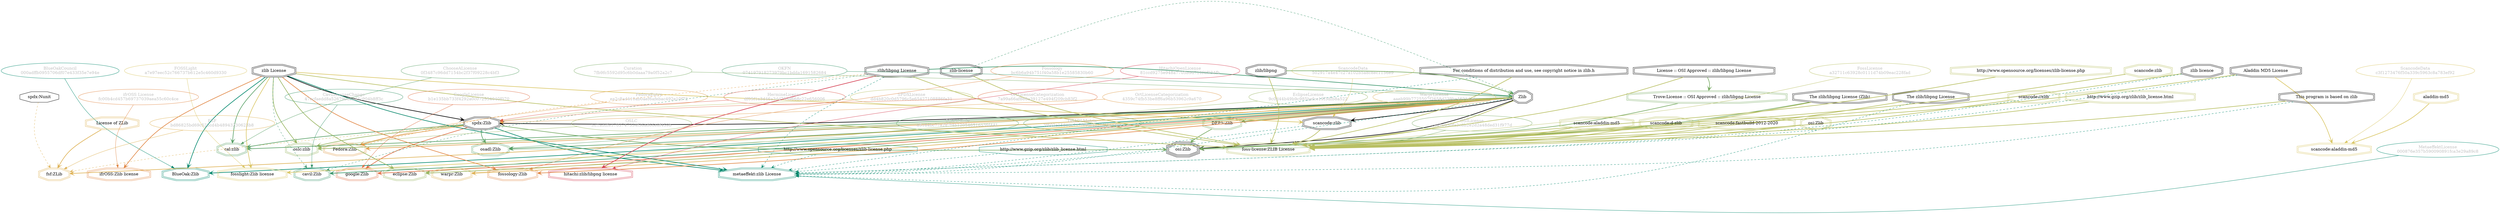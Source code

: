 strict digraph {
    node [shape=box];
    graph [splines=curved];
    3195 [label="spdx:Nunit"
         ,shape=octagon];
    4465 [label="SPDXLicense\ndd4b820c0d5796c5e65427108886fa31"
         ,fontcolor=gray
         ,color="#b8bf62"
         ,fillcolor="beige;1"
         ,shape=ellipse];
    4466 [label="spdx:Zlib"
         ,shape=doubleoctagon];
    4467 [label=Zlib
         ,shape=doubleoctagon];
    4468 [label="zlib License"
         ,shape=doubleoctagon];
    5347 [label="OSILicense\nce429030fa2c8b2e2d2a48ded31f977d"
         ,fontcolor=gray
         ,color="#78ab63"
         ,fillcolor="beige;1"
         ,shape=ellipse];
    5348 [label="osi:Zlib"
         ,shape=tripleoctagon];
    5349 [label="The zlib/libpng License (Zlib)"
         ,shape=doubleoctagon];
    5350 [label="DEP5:Zlib"
         ,color="#78ab63"
         ,shape=doubleoctagon];
    5351 [label="Trove:License :: OSI Approved :: zlib/libpng License"
         ,color="#78ab63"
         ,shape=doubleoctagon];
    5352 [label="License :: OSI Approved :: zlib/libpng License"
         ,shape=doubleoctagon];
    5617 [label="GoogleLicense\nb1e135bb733f4292a0c072554040f070"
         ,fontcolor=gray
         ,color="#e06f45"
         ,fillcolor="beige;1"
         ,shape=ellipse];
    5618 [label="google:Zlib"
         ,color="#e06f45"
         ,shape=doubleoctagon];
    8535 [label="FedoraEntry\nea2c8ad410ab0aef6afebac492e10f72"
         ,fontcolor=gray
         ,color="#e09d4b"
         ,fillcolor="beige;1"
         ,shape=ellipse];
    8536 [label="Fedora:Zlib"
         ,color="#e09d4b"
         ,shape=doubleoctagon];
    8537 [label="zlib/libpng License"
         ,shape=doubleoctagon];
    9030 [label="BlueOakCouncil\n000adffb0955706df07e433f35e7e94e"
         ,fontcolor=gray
         ,color="#00876c"
         ,fillcolor="beige;1"
         ,shape=ellipse];
    9031 [label="BlueOak:Zlib"
         ,color="#00876c"
         ,shape=doubleoctagon];
    9757 [label="OSADLRule\nd5184bc77a287f4b12054651653fd441"
         ,fontcolor=gray
         ,color="#58a066"
         ,fillcolor="beige;1"
         ,shape=ellipse];
    9758 [label="osadl:Zlib"
         ,color="#58a066"
         ,shape=doubleoctagon];
    9994 [label="OSADLMatrix\n3f602e15816c717f89af4820f686c30b"
         ,fontcolor=gray
         ,color="#58a066"
         ,fillcolor="beige;1"
         ,shape=ellipse];
    10633 [label="FSF\nbd86825bd69c523cd4b48943230623b8"
          ,fontcolor=gray
          ,color="#deb256"
          ,fillcolor="beige;1"
          ,shape=ellipse];
    10634 [label="fsf:ZLib"
          ,color="#deb256"
          ,shape=doubleoctagon];
    10635 [label="License of ZLib"
          ,color="#deb256"
          ,shape=doubleoctagon];
    11030 [label="ChooseALicense\n0f3487c96dd7154bc2f37f09228c4bf3"
          ,fontcolor=gray
          ,color="#58a066"
          ,fillcolor="beige;1"
          ,shape=ellipse];
    11031 [label="cal:zlib"
          ,color="#58a066"
          ,shape=doubleoctagon];
    11522 [label="ScancodeData\nc3f1273476f50a339c5963c8a783ef92"
          ,fontcolor=gray
          ,color="#dac767"
          ,fillcolor="beige;1"
          ,shape=ellipse];
    11523 [label="scancode:aladdin-md5"
          ,color="#dac767"
          ,shape=doubleoctagon];
    11524 [label="aladdin-md5"
          ,color="#dac767"
          ,shape=doubleoctagon];
    11525 [label="Aladdin MD5 License"
          ,shape=doubleoctagon];
    25801 [label="ScancodeData\n502917a4e47c27a102b5a8c8ec1156e9"
          ,fontcolor=gray
          ,color="#dac767"
          ,fillcolor="beige;1"
          ,shape=ellipse];
    25802 [label="scancode:zlib"
          ,shape=doubleoctagon];
    25902 [label="OSLC\nbd1addfe1703747334f36ad66e8f459b"
          ,fontcolor=gray
          ,color="#98b561"
          ,fillcolor="beige;1"
          ,shape=ellipse];
    25903 [label="oslc:zlib"
          ,color="#98b561"
          ,shape=doubleoctagon];
    26289 [label="Fossology\nbc6b6a94b751f40a58b1e25585830b60"
          ,fontcolor=gray
          ,color="#e18745"
          ,fillcolor="beige;1"
          ,shape=ellipse];
    26290 [label="fossology:Zlib"
          ,color="#e18745"
          ,shape=doubleoctagon];
    28402 [label="OKFN\n074197918273979bc1bdda1691582684"
          ,fontcolor=gray
          ,color="#379469"
          ,fillcolor="beige;1"
          ,shape=ellipse];
    28403 [label="zlib-license"
          ,shape=doubleoctagon];
    35277 [label="OrtLicenseCategorization\n7a99a66af868e39127e494f209cb83f2"
          ,fontcolor=gray
          ,color="#e06f45"
          ,fillcolor="beige;1"
          ,shape=ellipse];
    36279 [label="OrtLicenseCategorization\n4359c74fb53be8ff6a96b53962c9a670"
          ,fontcolor=gray
          ,color="#e09d4b"
          ,fillcolor="beige;1"
          ,shape=ellipse];
    38172 [label="CavilLicenseChange\n47ecfaedd8a5267908b444c904b8ff3c"
          ,fontcolor=gray
          ,color="#379469"
          ,fillcolor="beige;1"
          ,shape=ellipse];
    38173 [label="cavil:Zlib"
          ,color="#379469"
          ,shape=doubleoctagon];
    49853 [label="MetaeffektLicense\n000876e357b590090891fca3e29a89c8"
          ,fontcolor=gray
          ,color="#00876c"
          ,fillcolor="beige;1"
          ,shape=ellipse];
    49854 [label="metaeffekt:zlib License"
          ,color="#00876c"
          ,shape=doubleoctagon];
    49855 [label="zlib licence"
          ,shape=doubleoctagon];
    49856 [label="http://www.opensource.org/licenses/zlib-license.php"
          ,color="#00876c"
          ,shape=octagon];
    49858 [label="The zlib/libpng License"
          ,shape=doubleoctagon];
    49859 [label="For conditions of distribution and use, see copyright notice in zlib.h"
          ,shape=doubleoctagon];
    49860 [label="This program is based on zlib"
          ,shape=doubleoctagon];
    49861 [label="http://www.gzip.org/zlib/zlib_license.html"
          ,color="#00876c"
          ,shape=octagon];
    50084 [label="HermineLicense\ndf05f1a3d46a3dd7539668c22e656006"
          ,fontcolor=gray
          ,color="#dc574a"
          ,fillcolor="beige;1"
          ,shape=ellipse];
    50204 [label="WarprLicense\naaeb99b7725507f2658d239be4621dad"
          ,fontcolor=gray
          ,color="#deb256"
          ,fillcolor="beige;1"
          ,shape=ellipse];
    50205 [label="warpr:Zlib"
          ,color="#deb256"
          ,shape=doubleoctagon];
    50886 [label="FossLicense\na32711c63928c0111d74b09eac228fad"
          ,fontcolor=gray
          ,color="#b8bf62"
          ,fillcolor="beige;1"
          ,shape=ellipse];
    50887 [label="foss-license:ZLIB License"
          ,color="#b8bf62"
          ,shape=doubleoctagon];
    50888 [label="zlib/libpng"
          ,shape=doubleoctagon];
    50889 [label="scancode://zlib"
          ,color="#b8bf62"
          ,shape=doubleoctagon];
    50890 [label="http://www.opensource.org/licenses/zlib-license.php"
          ,color="#b8bf62"
          ,shape=doubleoctagon];
    50891 [label="http://www.gzip.org/zlib/zlib_license.html"
          ,color="#b8bf62"
          ,shape=doubleoctagon];
    50892 [label="scancode:zlib"
          ,color="#b8bf62"
          ,shape=doubleoctagon];
    50893 [label="scancode:aladdin-md5"
          ,color="#b8bf62"
          ,shape=doubleoctagon];
    50894 [label="scancode:d-zlib"
          ,color="#b8bf62"
          ,shape=doubleoctagon];
    50895 [label="scancode:fastbuild-2012-2020"
          ,color="#b8bf62"
          ,shape=doubleoctagon];
    50896 [label="osi:Zlib"
          ,color="#b8bf62"
          ,shape=doubleoctagon];
    51087 [label="FOSSLight\na7e97eec52c766737b612e5c460d9330"
          ,fontcolor=gray
          ,color="#dac767"
          ,fillcolor="beige;1"
          ,shape=ellipse];
    51088 [label="fosslight:Zlib license"
          ,color="#dac767"
          ,shape=doubleoctagon];
    51260 [label="HitachiOpenLicense\n81ccd9275e948a7705b9d710f4f934fb"
          ,fontcolor=gray
          ,color="#d43d51"
          ,fillcolor="beige;1"
          ,shape=ellipse];
    51261 [label="hitachi:zlib/libpng license"
          ,color="#d43d51"
          ,shape=doubleoctagon];
    54340 [label="EclipseLicense\n9c0d44b49b9c985befce19f3dfb8a522"
          ,fontcolor=gray
          ,color="#98b561"
          ,fillcolor="beige;1"
          ,shape=ellipse];
    54341 [label="eclipse:Zlib"
          ,color="#98b561"
          ,shape=doubleoctagon];
    54729 [label="ifrOSS License\nfc00b4cd457b69737039aea55c60c4ce"
          ,fontcolor=gray
          ,color="#e18745"
          ,fillcolor="beige;1"
          ,shape=ellipse];
    54730 [label="ifrOSS:Zlib license"
          ,color="#e18745"
          ,shape=doubleoctagon];
    56006 [label="Curation\n7fb9fc5592d95c6b0daaa79a0f52a2c7"
          ,fontcolor=gray
          ,color="#78ab63"
          ,fillcolor="beige;1"
          ,shape=ellipse];
    3195 -> 10634 [style=dashed
                  ,arrowhead=vee
                  ,weight=0.5
                  ,color="#deb256"];
    4465 -> 4466 [weight=0.5
                 ,color="#b8bf62"];
    4466 -> 5348 [style=bold
                 ,arrowhead=vee
                 ,weight=0.7
                 ,color="#78ab63"];
    4466 -> 5618 [style=bold
                 ,arrowhead=vee
                 ,weight=0.7
                 ,color="#e06f45"];
    4466 -> 8536 [style=bold
                 ,arrowhead=vee
                 ,weight=0.7
                 ,color="#e09d4b"];
    4466 -> 9758 [style=bold
                 ,arrowhead=vee
                 ,weight=0.7
                 ,color="#58a066"];
    4466 -> 10634 [style=dashed
                  ,arrowhead=vee
                  ,weight=0.5
                  ,color="#deb256"];
    4466 -> 11031 [style=bold
                  ,arrowhead=vee
                  ,weight=0.7
                  ,color="#58a066"];
    4466 -> 25903 [style=bold
                  ,arrowhead=vee
                  ,weight=0.7
                  ,color="#98b561"];
    4466 -> 49854 [style=bold
                  ,arrowhead=vee
                  ,weight=0.7
                  ,color="#00876c"];
    4467 -> 4466 [style=bold
                 ,arrowhead=vee
                 ,weight=0.7];
    4467 -> 5348 [style=bold
                 ,arrowhead=vee
                 ,weight=0.7];
    4467 -> 5350 [style=bold
                 ,arrowhead=vee
                 ,weight=0.7
                 ,color="#78ab63"];
    4467 -> 5618 [style=bold
                 ,arrowhead=vee
                 ,weight=0.7
                 ,color="#e06f45"];
    4467 -> 8536 [style=bold
                 ,arrowhead=vee
                 ,weight=0.7
                 ,color="#e09d4b"];
    4467 -> 8536 [style=bold
                 ,arrowhead=vee
                 ,weight=0.7
                 ,color="#e09d4b"];
    4467 -> 9031 [style=bold
                 ,arrowhead=vee
                 ,weight=0.7
                 ,color="#00876c"];
    4467 -> 9758 [style=bold
                 ,arrowhead=vee
                 ,weight=0.7
                 ,color="#58a066"];
    4467 -> 10634 [style=bold
                  ,arrowhead=vee
                  ,weight=0.7
                  ,color="#deb256"];
    4467 -> 11031 [style=bold
                  ,arrowhead=vee
                  ,weight=0.7
                  ,color="#58a066"];
    4467 -> 25802 [style=bold
                  ,arrowhead=vee
                  ,weight=0.7];
    4467 -> 25903 [style=bold
                  ,arrowhead=vee
                  ,weight=0.7
                  ,color="#98b561"];
    4467 -> 26290 [style=bold
                  ,arrowhead=vee
                  ,weight=0.7
                  ,color="#e18745"];
    4467 -> 38173 [style=bold
                  ,arrowhead=vee
                  ,weight=0.7
                  ,color="#379469"];
    4467 -> 38173 [style=bold
                  ,arrowhead=vee
                  ,weight=0.7
                  ,color="#379469"];
    4467 -> 49854 [style=dashed
                  ,arrowhead=vee
                  ,weight=0.5
                  ,color="#00876c"];
    4467 -> 50205 [style=bold
                  ,arrowhead=vee
                  ,weight=0.7
                  ,color="#deb256"];
    4467 -> 50887 [style=bold
                  ,arrowhead=vee
                  ,weight=0.7
                  ,color="#b8bf62"];
    4467 -> 51088 [style=bold
                  ,arrowhead=vee
                  ,weight=0.7
                  ,color="#dac767"];
    4467 -> 54341 [style=bold
                  ,arrowhead=vee
                  ,weight=0.7
                  ,color="#98b561"];
    4468 -> 4466 [style=bold
                 ,arrowhead=vee
                 ,weight=0.7];
    4468 -> 9031 [style=bold
                 ,arrowhead=vee
                 ,weight=0.7
                 ,color="#00876c"];
    4468 -> 11031 [style=bold
                  ,arrowhead=vee
                  ,weight=0.7
                  ,color="#58a066"];
    4468 -> 25802 [style=bold
                  ,arrowhead=vee
                  ,weight=0.7
                  ,color="#dac767"];
    4468 -> 25903 [style=bold
                  ,arrowhead=vee
                  ,weight=0.7
                  ,color="#98b561"];
    4468 -> 26290 [style=bold
                  ,arrowhead=vee
                  ,weight=0.7
                  ,color="#e18745"];
    4468 -> 38173 [style=dashed
                  ,arrowhead=vee
                  ,weight=0.5
                  ,color="#379469"];
    4468 -> 49854 [style=bold
                  ,arrowhead=vee
                  ,weight=0.7
                  ,color="#00876c"];
    4468 -> 50887 [style=bold
                  ,arrowhead=vee
                  ,weight=0.7
                  ,color="#b8bf62"];
    4468 -> 51088 [style=bold
                  ,arrowhead=vee
                  ,weight=0.7
                  ,color="#dac767"];
    4468 -> 54341 [style=bold
                  ,arrowhead=vee
                  ,weight=0.7
                  ,color="#98b561"];
    4468 -> 54730 [style=bold
                  ,arrowhead=vee
                  ,weight=0.7
                  ,color="#e18745"];
    4468 -> 54730 [style=bold
                  ,arrowhead=vee
                  ,weight=0.7
                  ,color="#e18745"];
    5347 -> 5348 [weight=0.5
                 ,color="#78ab63"];
    5348 -> 49854 [style=dashed
                  ,arrowhead=vee
                  ,weight=0.5
                  ,color="#00876c"];
    5349 -> 5348 [style=bold
                 ,arrowhead=vee
                 ,weight=0.7
                 ,color="#78ab63"];
    5349 -> 50887 [style=bold
                  ,arrowhead=vee
                  ,weight=0.7
                  ,color="#b8bf62"];
    5350 -> 5348 [style=bold
                 ,arrowhead=vee
                 ,weight=0.7
                 ,color="#78ab63"];
    5351 -> 5348 [style=bold
                 ,arrowhead=vee
                 ,weight=0.7
                 ,color="#78ab63"];
    5352 -> 5351 [style=bold
                 ,arrowhead=vee
                 ,weight=0.7
                 ,color="#78ab63"];
    5352 -> 50887 [style=bold
                  ,arrowhead=vee
                  ,weight=0.7
                  ,color="#b8bf62"];
    5617 -> 5618 [weight=0.5
                 ,color="#e06f45"];
    8535 -> 8536 [weight=0.5
                 ,color="#e09d4b"];
    8537 -> 4467 [style=bold
                 ,arrowhead=vee
                 ,weight=0.7
                 ,color="#379469"];
    8537 -> 8536 [style=dashed
                 ,arrowhead=vee
                 ,weight=0.5
                 ,color="#e09d4b"];
    8537 -> 38173 [style=dashed
                  ,arrowhead=vee
                  ,weight=0.5
                  ,color="#379469"];
    8537 -> 49854 [style=dashed
                  ,arrowhead=vee
                  ,weight=0.5
                  ,color="#00876c"];
    8537 -> 50887 [style=bold
                  ,arrowhead=vee
                  ,weight=0.7
                  ,color="#b8bf62"];
    8537 -> 51261 [style=bold
                  ,arrowhead=vee
                  ,weight=0.7
                  ,color="#d43d51"];
    9030 -> 9031 [weight=0.5
                 ,color="#00876c"];
    9757 -> 9758 [weight=0.5
                 ,color="#58a066"];
    9994 -> 9758 [weight=0.5
                 ,color="#58a066"];
    10633 -> 10634 [weight=0.5
                   ,color="#deb256"];
    10635 -> 10634 [style=bold
                   ,arrowhead=vee
                   ,weight=0.7
                   ,color="#deb256"];
    11030 -> 11031 [weight=0.5
                   ,color="#58a066"];
    11522 -> 11523 [weight=0.5
                   ,color="#dac767"];
    11524 -> 11523 [style=bold
                   ,arrowhead=vee
                   ,weight=0.7
                   ,color="#dac767"];
    11525 -> 11523 [style=bold
                   ,arrowhead=vee
                   ,weight=0.7
                   ,color="#dac767"];
    11525 -> 49854 [style=dashed
                   ,arrowhead=vee
                   ,weight=0.5
                   ,color="#00876c"];
    11525 -> 50887 [style=bold
                   ,arrowhead=vee
                   ,weight=0.7
                   ,color="#b8bf62"];
    25801 -> 25802 [weight=0.5
                   ,color="#dac767"];
    25802 -> 49854 [style=dashed
                   ,arrowhead=vee
                   ,weight=0.5
                   ,color="#00876c"];
    25802 -> 50887 [style=bold
                   ,arrowhead=vee
                   ,weight=0.7
                   ,color="#b8bf62"];
    25902 -> 25903 [weight=0.5
                   ,color="#98b561"];
    26289 -> 26290 [weight=0.5
                   ,color="#e18745"];
    28402 -> 4467 [weight=0.5
                  ,color="#379469"];
    28403 -> 4467 [style=dashed
                  ,arrowhead=vee
                  ,weight=0.5
                  ,color="#379469"];
    28403 -> 50887 [style=bold
                   ,arrowhead=vee
                   ,weight=0.7
                   ,color="#b8bf62"];
    35277 -> 4466 [weight=0.5
                  ,color="#e06f45"];
    36279 -> 4466 [weight=0.5
                  ,color="#e09d4b"];
    38172 -> 38173 [weight=0.5
                   ,color="#379469"];
    49853 -> 49854 [weight=0.5
                   ,color="#00876c"];
    49855 -> 49854 [style=dashed
                   ,arrowhead=vee
                   ,weight=0.5
                   ,color="#00876c"];
    49855 -> 50887 [style=bold
                   ,arrowhead=vee
                   ,weight=0.7
                   ,color="#b8bf62"];
    49856 -> 49854 [style=dashed
                   ,arrowhead=vee
                   ,weight=0.5
                   ,color="#00876c"];
    49858 -> 49854 [style=dashed
                   ,arrowhead=vee
                   ,weight=0.5
                   ,color="#00876c"];
    49858 -> 50887 [style=bold
                   ,arrowhead=vee
                   ,weight=0.7
                   ,color="#b8bf62"];
    49859 -> 49854 [style=dashed
                   ,arrowhead=vee
                   ,weight=0.5
                   ,color="#00876c"];
    49859 -> 50887 [style=bold
                   ,arrowhead=vee
                   ,weight=0.7
                   ,color="#b8bf62"];
    49860 -> 49854 [style=dashed
                   ,arrowhead=vee
                   ,weight=0.5
                   ,color="#00876c"];
    49860 -> 50887 [style=bold
                   ,arrowhead=vee
                   ,weight=0.7
                   ,color="#b8bf62"];
    49861 -> 49854 [style=dashed
                   ,arrowhead=vee
                   ,weight=0.5
                   ,color="#00876c"];
    50084 -> 4466 [weight=0.5
                  ,color="#dc574a"];
    50204 -> 50205 [weight=0.5
                   ,color="#deb256"];
    50886 -> 50887 [weight=0.5
                   ,color="#b8bf62"];
    50888 -> 4467 [style=bold
                  ,arrowhead=vee
                  ,weight=0.7
                  ,color="#78ab63"];
    50888 -> 50887 [style=bold
                   ,arrowhead=vee
                   ,weight=0.7
                   ,color="#b8bf62"];
    50889 -> 50887 [style=bold
                   ,arrowhead=vee
                   ,weight=0.7
                   ,color="#b8bf62"];
    50890 -> 50887 [style=bold
                   ,arrowhead=vee
                   ,weight=0.7
                   ,color="#b8bf62"];
    50891 -> 50887 [style=bold
                   ,arrowhead=vee
                   ,weight=0.7
                   ,color="#b8bf62"];
    50892 -> 50887 [style=bold
                   ,arrowhead=vee
                   ,weight=0.7
                   ,color="#b8bf62"];
    50893 -> 50887 [style=bold
                   ,arrowhead=vee
                   ,weight=0.7
                   ,color="#b8bf62"];
    50894 -> 50887 [style=bold
                   ,arrowhead=vee
                   ,weight=0.7
                   ,color="#b8bf62"];
    50895 -> 50887 [style=bold
                   ,arrowhead=vee
                   ,weight=0.7
                   ,color="#b8bf62"];
    50896 -> 50887 [style=bold
                   ,arrowhead=vee
                   ,weight=0.7
                   ,color="#b8bf62"];
    51087 -> 51088 [weight=0.5
                   ,color="#dac767"];
    51260 -> 51261 [weight=0.5
                   ,color="#d43d51"];
    54340 -> 54341 [weight=0.5
                   ,color="#98b561"];
    54729 -> 54730 [weight=0.5
                   ,color="#e18745"];
    56006 -> 4467 [weight=0.5
                  ,color="#78ab63"];
}
